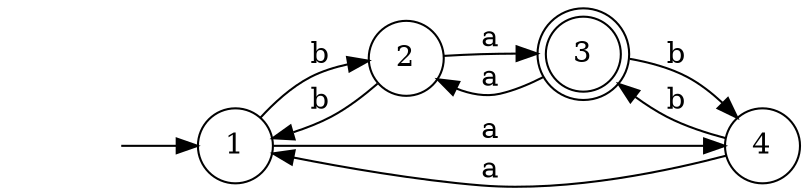 digraph G {
	rankdir=LR;
	null [shape = plaintext label=""]
	1 [shape=circle];
	2 [shape=circle];
	3 [shape=doublecircle];
	4 [shape=circle];
	null -> 1
	1 -> 4 [label = "a"];
	1 -> 2 [label = "b"];
	2 -> 3 [label = "a"];
	2 -> 1 [label = "b"];
	3 -> 2 [label = "a"];
	3 -> 4 [label = "b"];
	4 -> 1 [label = "a"];
	4 -> 3 [label = "b"];
}

